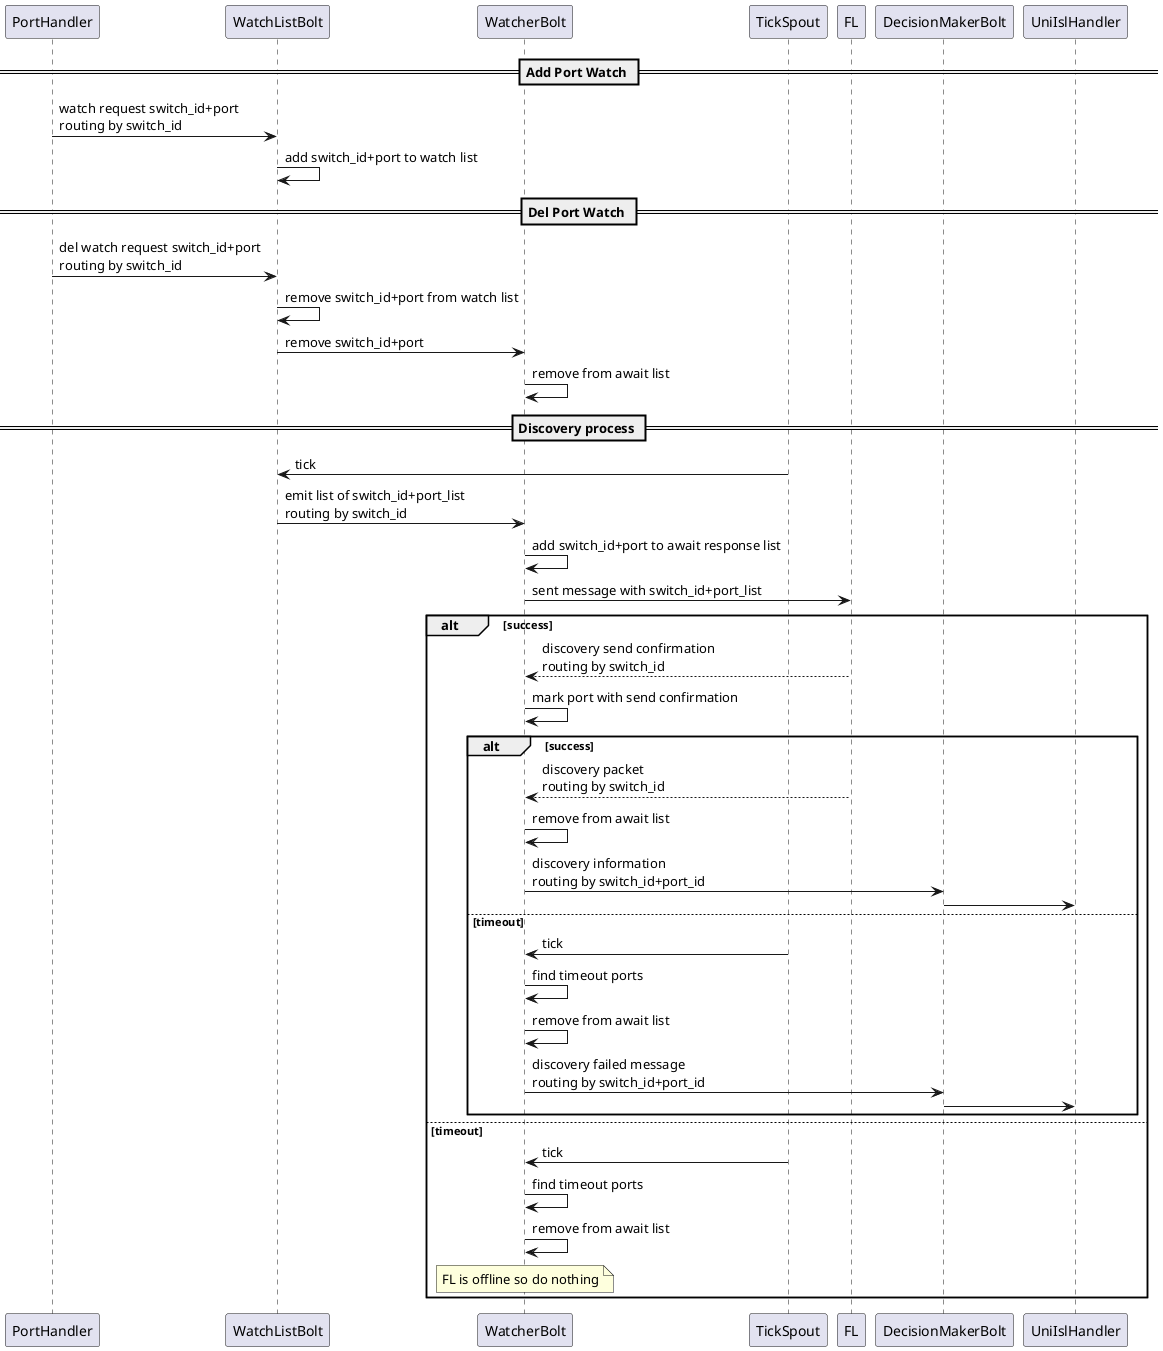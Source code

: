 @startuml

== Add Port Watch ==
PortHandler -> WatchListBolt: watch request switch_id+port\nrouting by switch_id
WatchListBolt -> WatchListBolt: add switch_id+port to watch list

== Del Port Watch ==
PortHandler -> WatchListBolt: del watch request switch_id+port\nrouting by switch_id
WatchListBolt -> WatchListBolt: remove switch_id+port from watch list
WatchListBolt -> WatcherBolt: remove switch_id+port
WatcherBolt -> WatcherBolt: remove from await list


== Discovery process ==
TickSpout -> WatchListBolt: tick
WatchListBolt -> WatcherBolt: emit list of switch_id+port_list\nrouting by switch_id

WatcherBolt -> WatcherBolt: add switch_id+port to await response list
WatcherBolt -> FL: sent message with switch_id+port_list
alt success
FL --> WatcherBolt: discovery send confirmation\nrouting by switch_id
WatcherBolt -> WatcherBolt: mark port with send confirmation
    alt success
    FL --> WatcherBolt: discovery packet\nrouting by switch_id
    WatcherBolt -> WatcherBolt: remove from await list
    WatcherBolt -> DecisionMakerBolt: discovery information\nrouting by switch_id+port_id
    DecisionMakerBolt -> UniIslHandler
    else timeout
    TickSpout -> WatcherBolt: tick
    WatcherBolt -> WatcherBolt: find timeout ports
    WatcherBolt -> WatcherBolt: remove from await list
    WatcherBolt -> DecisionMakerBolt: discovery failed message\nrouting by switch_id+port_id
    DecisionMakerBolt -> UniIslHandler
end
else timeout
TickSpout -> WatcherBolt: tick
WatcherBolt -> WatcherBolt: find timeout ports
WatcherBolt -> WatcherBolt: remove from await list
note over WatcherBolt
	FL is offline so do nothing
end note

end


@enduml